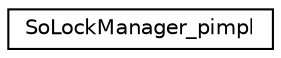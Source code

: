 digraph "Graphical Class Hierarchy"
{
 // LATEX_PDF_SIZE
  edge [fontname="Helvetica",fontsize="10",labelfontname="Helvetica",labelfontsize="10"];
  node [fontname="Helvetica",fontsize="10",shape=record];
  rankdir="LR";
  Node0 [label="SoLockManager_pimpl",height=0.2,width=0.4,color="black", fillcolor="white", style="filled",URL="$classSoLockManager__pimpl.html",tooltip=" "];
}
